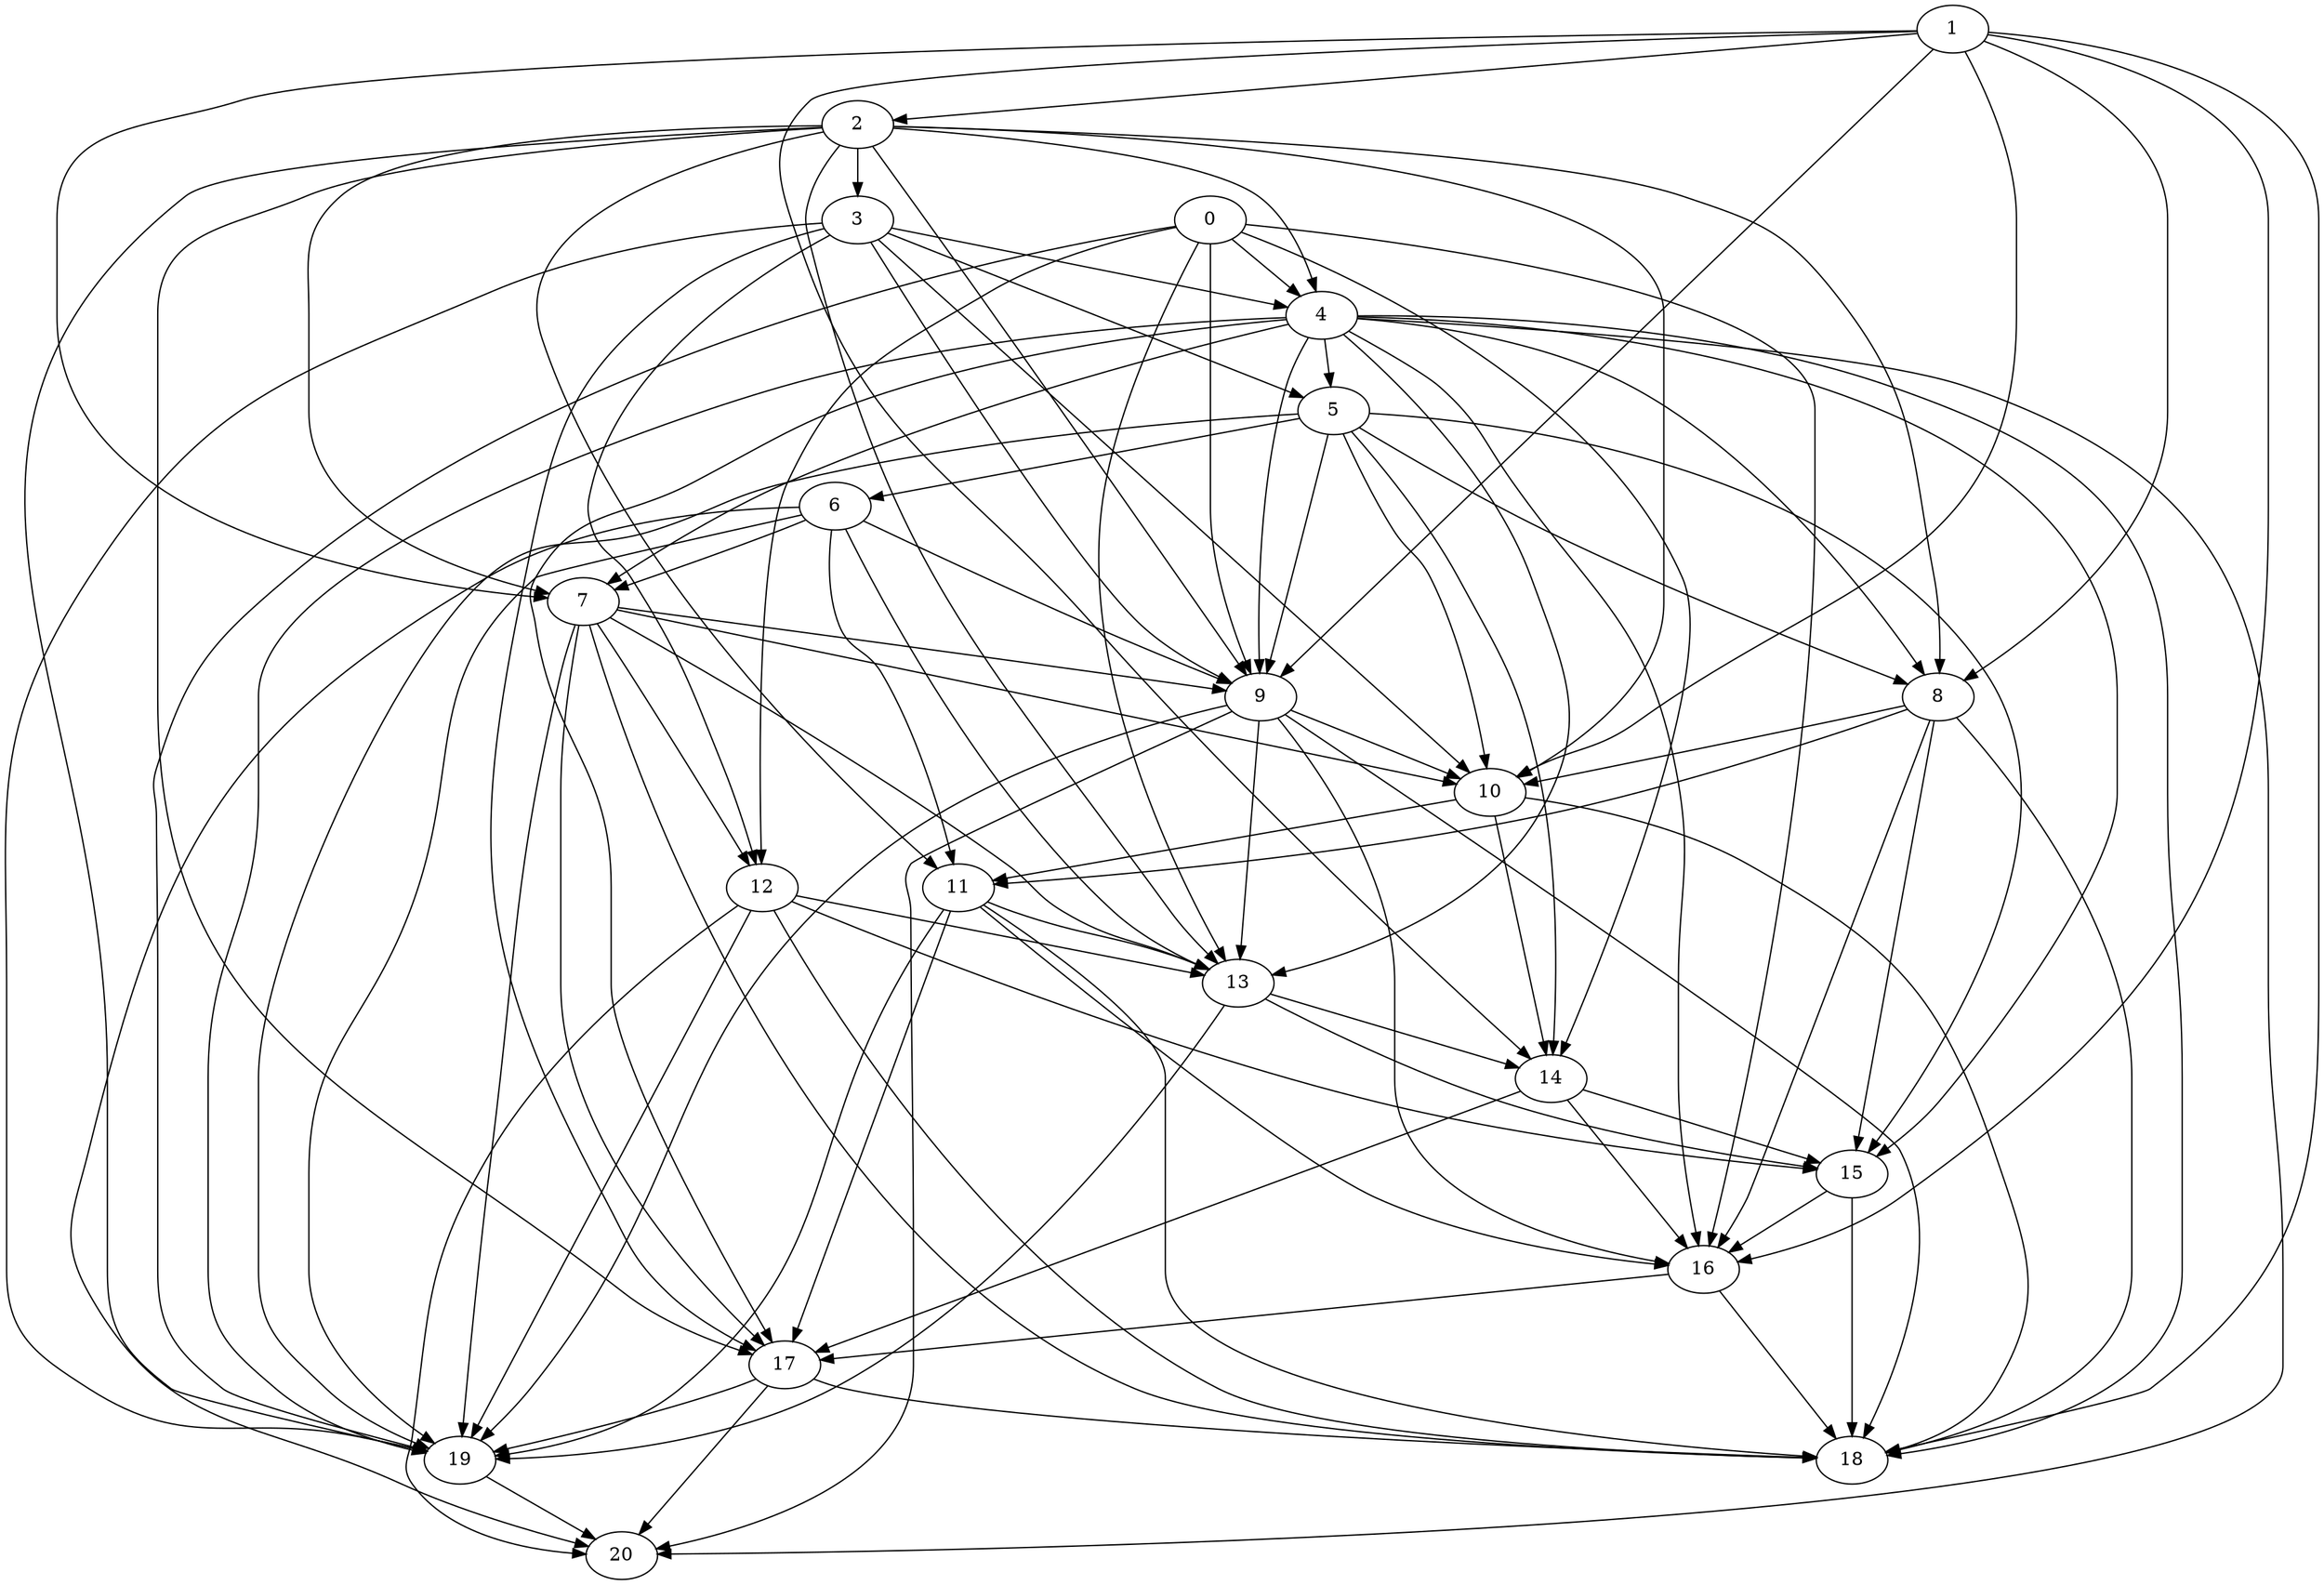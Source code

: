 digraph "Random_Nodes_21_Density_4.81_CCR_9.96_WeightType_Random_Homogeneous-4" {
1 [Weight=6];
2 [Weight=7];
3 [Weight=5];
0 [Weight=2];
4 [Weight=5];
5 [Weight=7];
6 [Weight=5];
7 [Weight=2];
9 [Weight=5];
8 [Weight=9];
10 [Weight=4];
11 [Weight=10];
12 [Weight=4];
13 [Weight=4];
14 [Weight=4];
15 [Weight=5];
16 [Weight=3];
17 [Weight=7];
19 [Weight=10];
18 [Weight=8];
20 [Weight=6];
9 -> 16 [Weight=6];
5 -> 8 [Weight=9];
2 -> 9 [Weight=8];
12 -> 19 [Weight=9];
1 -> 18 [Weight=9];
11 -> 17 [Weight=19];
17 -> 20 [Weight=13];
10 -> 11 [Weight=11];
3 -> 19 [Weight=11];
12 -> 15 [Weight=9];
5 -> 9 [Weight=9];
4 -> 9 [Weight=19];
1 -> 7 [Weight=11];
0 -> 4 [Weight=9];
9 -> 18 [Weight=11];
4 -> 13 [Weight=19];
2 -> 10 [Weight=17];
8 -> 11 [Weight=17];
0 -> 16 [Weight=11];
9 -> 13 [Weight=13];
3 -> 10 [Weight=8];
4 -> 16 [Weight=11];
2 -> 11 [Weight=17];
6 -> 9 [Weight=11];
5 -> 14 [Weight=13];
7 -> 12 [Weight=8];
5 -> 19 [Weight=15];
8 -> 15 [Weight=13];
8 -> 10 [Weight=8];
6 -> 7 [Weight=9];
13 -> 14 [Weight=17];
6 -> 19 [Weight=6];
17 -> 18 [Weight=15];
4 -> 19 [Weight=13];
0 -> 9 [Weight=17];
2 -> 7 [Weight=4];
19 -> 20 [Weight=15];
4 -> 15 [Weight=13];
1 -> 14 [Weight=8];
0 -> 19 [Weight=6];
4 -> 7 [Weight=11];
12 -> 18 [Weight=8];
11 -> 13 [Weight=13];
1 -> 9 [Weight=19];
7 -> 10 [Weight=4];
7 -> 9 [Weight=8];
12 -> 20 [Weight=6];
6 -> 11 [Weight=17];
4 -> 8 [Weight=19];
8 -> 18 [Weight=11];
3 -> 9 [Weight=19];
2 -> 8 [Weight=6];
7 -> 18 [Weight=15];
2 -> 19 [Weight=11];
2 -> 4 [Weight=9];
8 -> 16 [Weight=4];
4 -> 17 [Weight=4];
1 -> 16 [Weight=9];
5 -> 6 [Weight=6];
15 -> 18 [Weight=13];
14 -> 15 [Weight=19];
10 -> 14 [Weight=19];
0 -> 12 [Weight=15];
2 -> 13 [Weight=6];
1 -> 10 [Weight=6];
16 -> 17 [Weight=15];
0 -> 13 [Weight=17];
3 -> 12 [Weight=11];
2 -> 3 [Weight=17];
5 -> 10 [Weight=6];
14 -> 16 [Weight=19];
13 -> 15 [Weight=11];
6 -> 20 [Weight=15];
6 -> 13 [Weight=13];
3 -> 17 [Weight=17];
3 -> 5 [Weight=8];
5 -> 15 [Weight=8];
7 -> 13 [Weight=13];
13 -> 19 [Weight=19];
9 -> 19 [Weight=6];
11 -> 19 [Weight=13];
14 -> 17 [Weight=9];
9 -> 10 [Weight=17];
4 -> 18 [Weight=11];
11 -> 16 [Weight=8];
9 -> 20 [Weight=15];
17 -> 19 [Weight=6];
1 -> 8 [Weight=11];
2 -> 17 [Weight=6];
4 -> 20 [Weight=13];
1 -> 2 [Weight=17];
12 -> 13 [Weight=6];
4 -> 5 [Weight=9];
7 -> 19 [Weight=17];
10 -> 18 [Weight=6];
11 -> 18 [Weight=8];
3 -> 4 [Weight=15];
0 -> 14 [Weight=11];
16 -> 18 [Weight=4];
7 -> 17 [Weight=17];
15 -> 16 [Weight=17];
}
